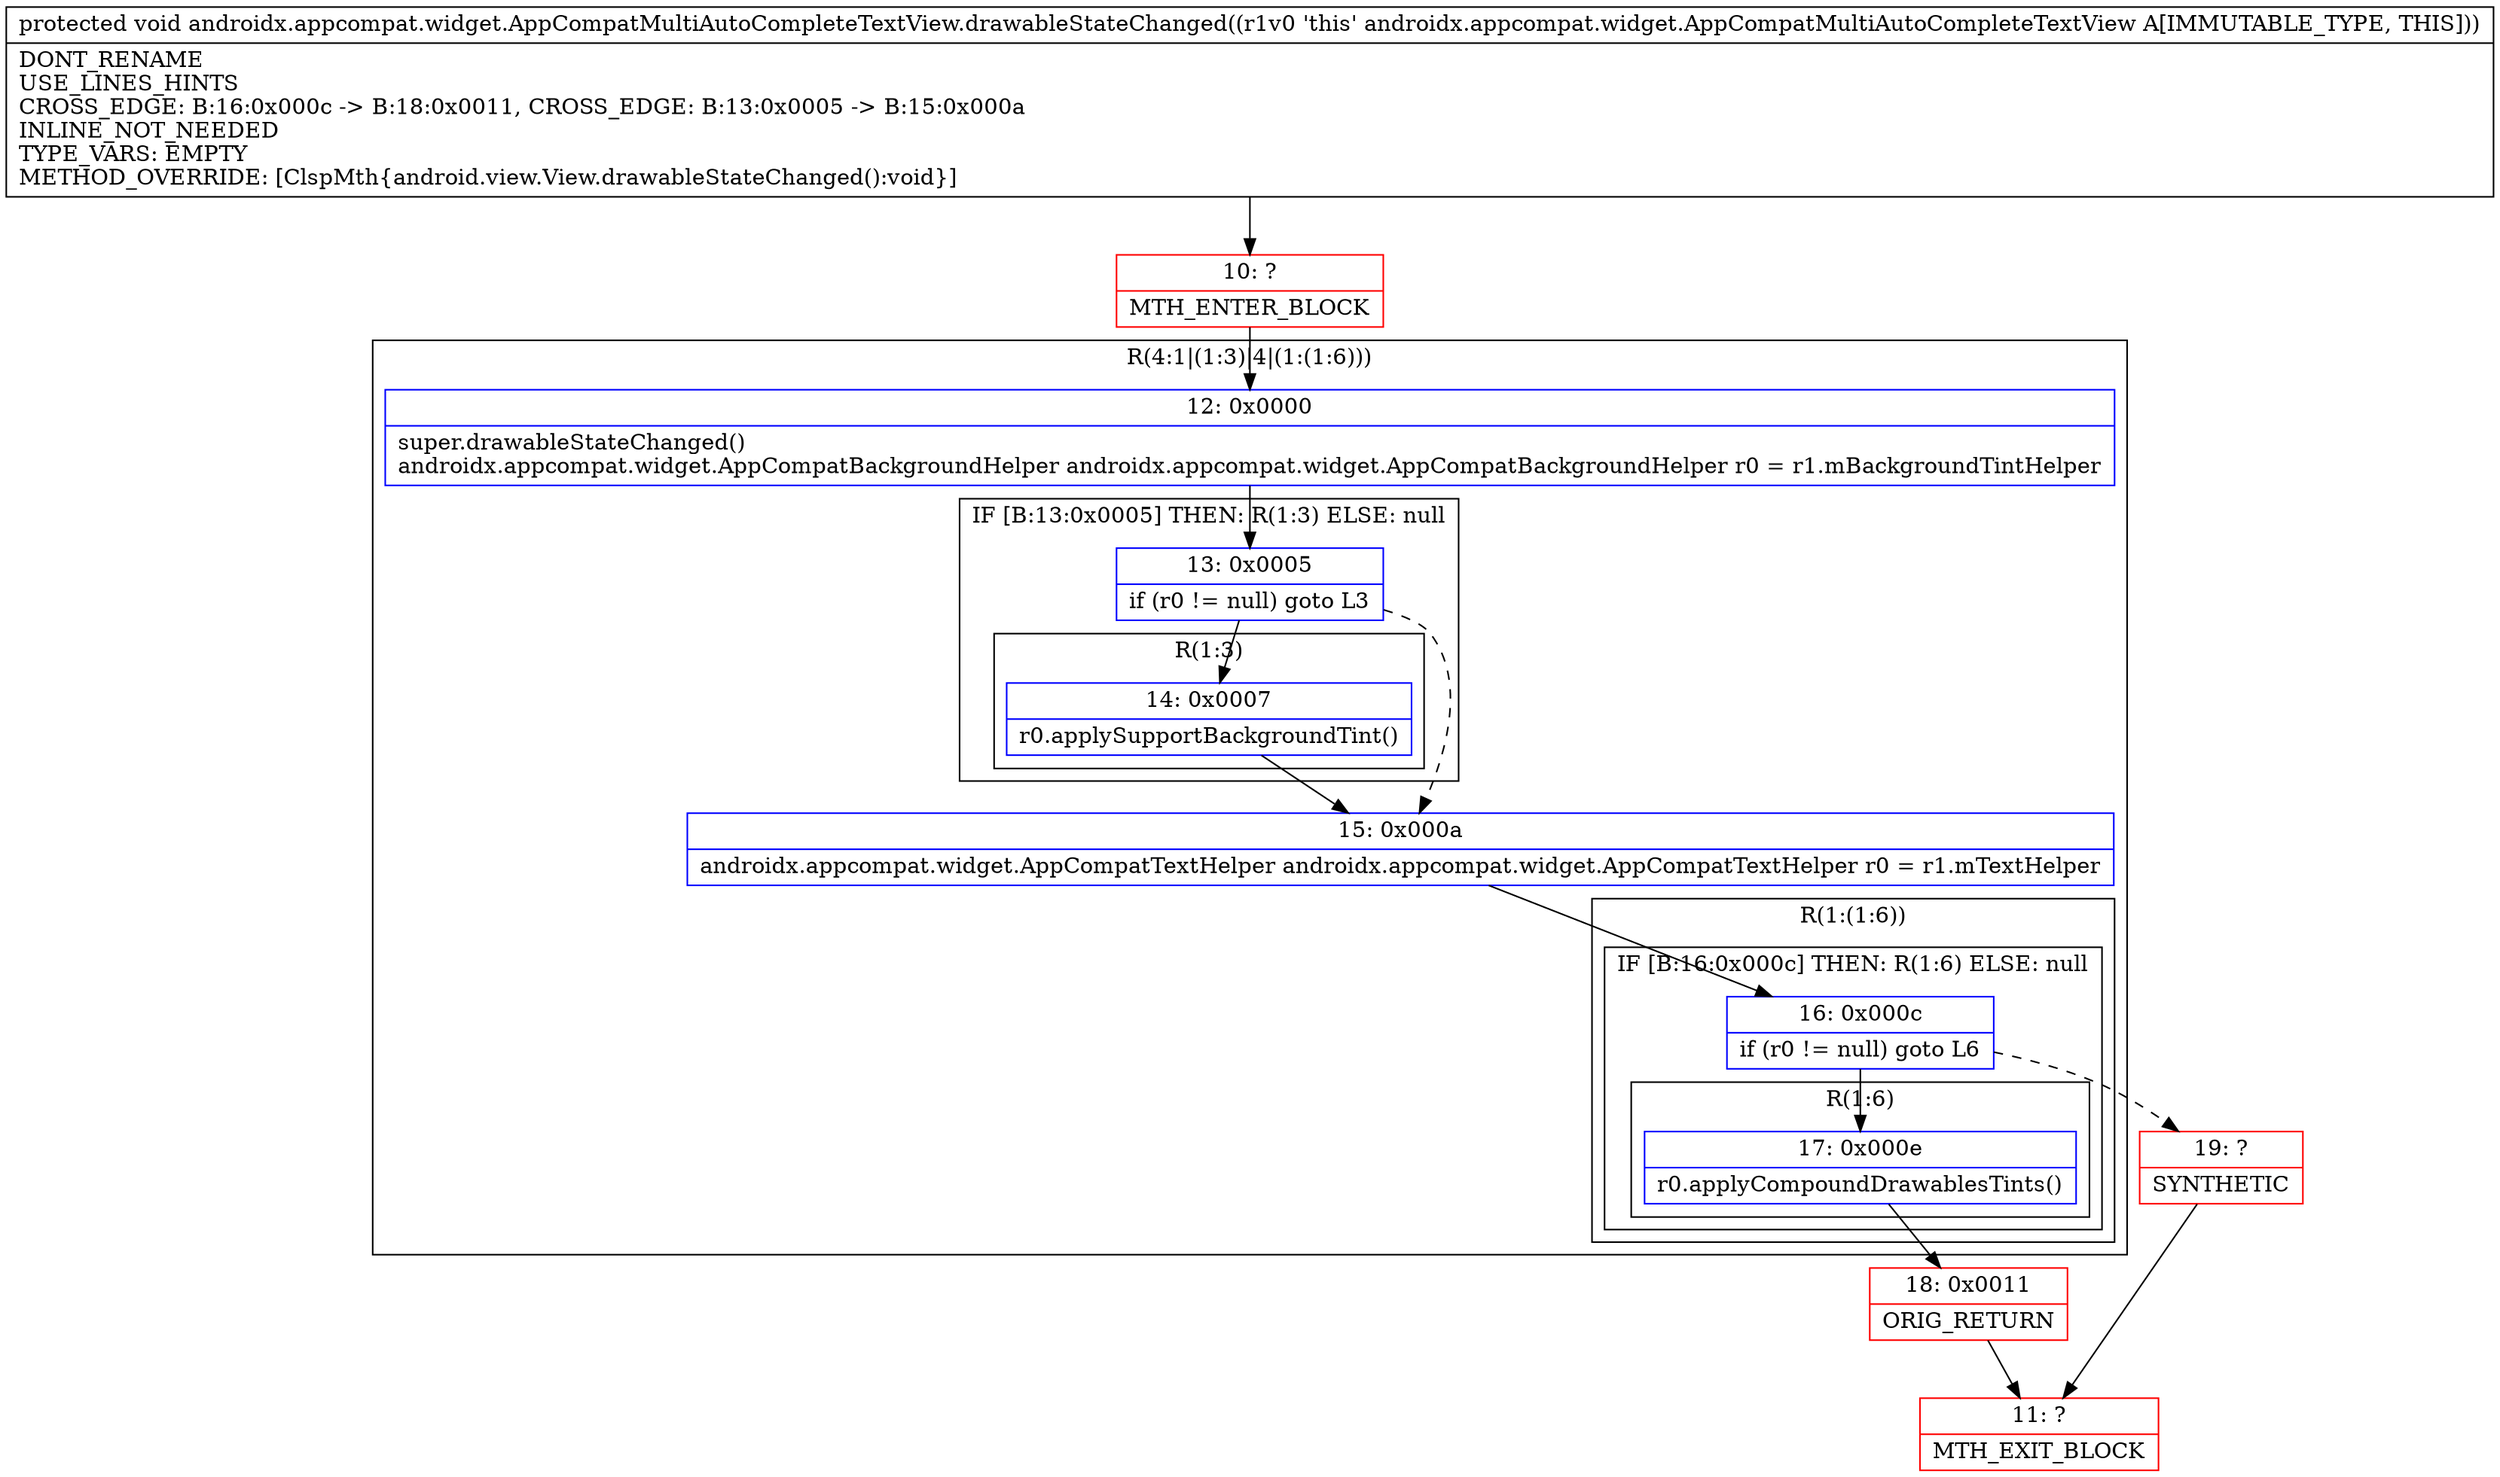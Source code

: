 digraph "CFG forandroidx.appcompat.widget.AppCompatMultiAutoCompleteTextView.drawableStateChanged()V" {
subgraph cluster_Region_316294424 {
label = "R(4:1|(1:3)|4|(1:(1:6)))";
node [shape=record,color=blue];
Node_12 [shape=record,label="{12\:\ 0x0000|super.drawableStateChanged()\landroidx.appcompat.widget.AppCompatBackgroundHelper androidx.appcompat.widget.AppCompatBackgroundHelper r0 = r1.mBackgroundTintHelper\l}"];
subgraph cluster_IfRegion_880756962 {
label = "IF [B:13:0x0005] THEN: R(1:3) ELSE: null";
node [shape=record,color=blue];
Node_13 [shape=record,label="{13\:\ 0x0005|if (r0 != null) goto L3\l}"];
subgraph cluster_Region_2033465563 {
label = "R(1:3)";
node [shape=record,color=blue];
Node_14 [shape=record,label="{14\:\ 0x0007|r0.applySupportBackgroundTint()\l}"];
}
}
Node_15 [shape=record,label="{15\:\ 0x000a|androidx.appcompat.widget.AppCompatTextHelper androidx.appcompat.widget.AppCompatTextHelper r0 = r1.mTextHelper\l}"];
subgraph cluster_Region_1444761784 {
label = "R(1:(1:6))";
node [shape=record,color=blue];
subgraph cluster_IfRegion_1733014681 {
label = "IF [B:16:0x000c] THEN: R(1:6) ELSE: null";
node [shape=record,color=blue];
Node_16 [shape=record,label="{16\:\ 0x000c|if (r0 != null) goto L6\l}"];
subgraph cluster_Region_670687213 {
label = "R(1:6)";
node [shape=record,color=blue];
Node_17 [shape=record,label="{17\:\ 0x000e|r0.applyCompoundDrawablesTints()\l}"];
}
}
}
}
Node_10 [shape=record,color=red,label="{10\:\ ?|MTH_ENTER_BLOCK\l}"];
Node_18 [shape=record,color=red,label="{18\:\ 0x0011|ORIG_RETURN\l}"];
Node_11 [shape=record,color=red,label="{11\:\ ?|MTH_EXIT_BLOCK\l}"];
Node_19 [shape=record,color=red,label="{19\:\ ?|SYNTHETIC\l}"];
MethodNode[shape=record,label="{protected void androidx.appcompat.widget.AppCompatMultiAutoCompleteTextView.drawableStateChanged((r1v0 'this' androidx.appcompat.widget.AppCompatMultiAutoCompleteTextView A[IMMUTABLE_TYPE, THIS]))  | DONT_RENAME\lUSE_LINES_HINTS\lCROSS_EDGE: B:16:0x000c \-\> B:18:0x0011, CROSS_EDGE: B:13:0x0005 \-\> B:15:0x000a\lINLINE_NOT_NEEDED\lTYPE_VARS: EMPTY\lMETHOD_OVERRIDE: [ClspMth\{android.view.View.drawableStateChanged():void\}]\l}"];
MethodNode -> Node_10;Node_12 -> Node_13;
Node_13 -> Node_14;
Node_13 -> Node_15[style=dashed];
Node_14 -> Node_15;
Node_15 -> Node_16;
Node_16 -> Node_17;
Node_16 -> Node_19[style=dashed];
Node_17 -> Node_18;
Node_10 -> Node_12;
Node_18 -> Node_11;
Node_19 -> Node_11;
}

